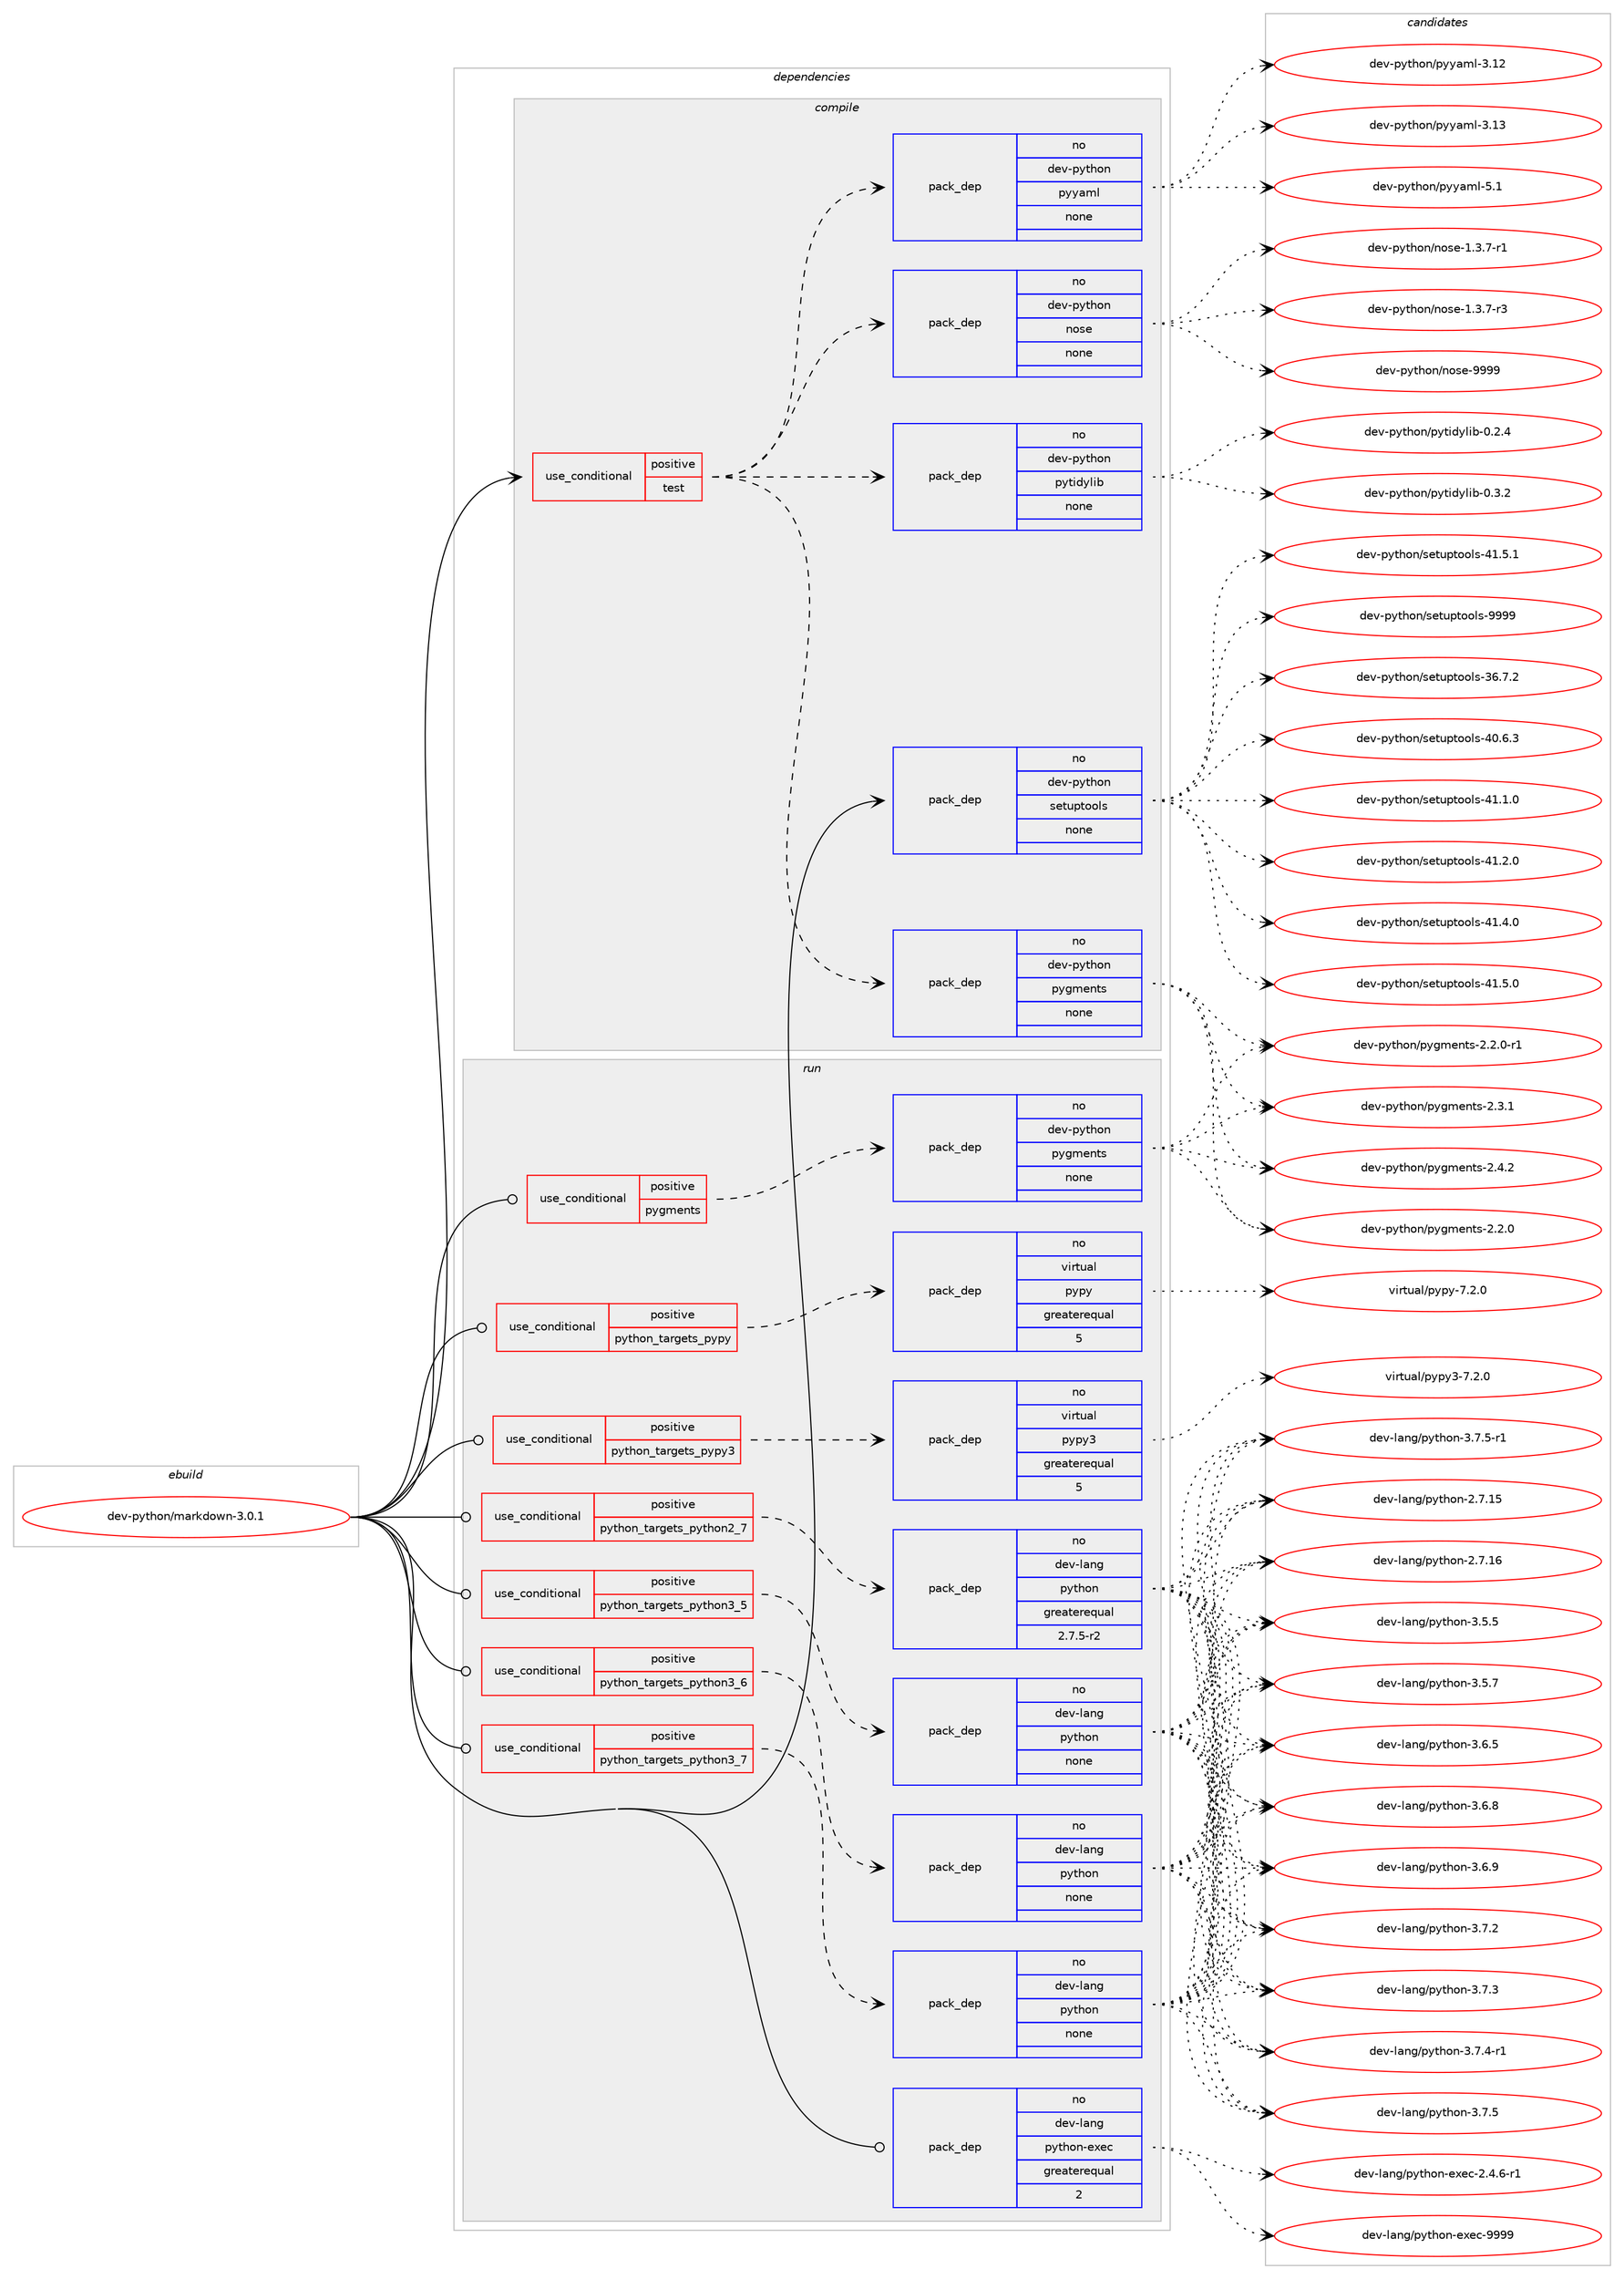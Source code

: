 digraph prolog {

# *************
# Graph options
# *************

newrank=true;
concentrate=true;
compound=true;
graph [rankdir=LR,fontname=Helvetica,fontsize=10,ranksep=1.5];#, ranksep=2.5, nodesep=0.2];
edge  [arrowhead=vee];
node  [fontname=Helvetica,fontsize=10];

# **********
# The ebuild
# **********

subgraph cluster_leftcol {
color=gray;
rank=same;
label=<<i>ebuild</i>>;
id [label="dev-python/markdown-3.0.1", color=red, width=4, href="../dev-python/markdown-3.0.1.svg"];
}

# ****************
# The dependencies
# ****************

subgraph cluster_midcol {
color=gray;
label=<<i>dependencies</i>>;
subgraph cluster_compile {
fillcolor="#eeeeee";
style=filled;
label=<<i>compile</i>>;
subgraph cond142319 {
dependency613965 [label=<<TABLE BORDER="0" CELLBORDER="1" CELLSPACING="0" CELLPADDING="4"><TR><TD ROWSPAN="3" CELLPADDING="10">use_conditional</TD></TR><TR><TD>positive</TD></TR><TR><TD>test</TD></TR></TABLE>>, shape=none, color=red];
subgraph pack459842 {
dependency613966 [label=<<TABLE BORDER="0" CELLBORDER="1" CELLSPACING="0" CELLPADDING="4" WIDTH="220"><TR><TD ROWSPAN="6" CELLPADDING="30">pack_dep</TD></TR><TR><TD WIDTH="110">no</TD></TR><TR><TD>dev-python</TD></TR><TR><TD>nose</TD></TR><TR><TD>none</TD></TR><TR><TD></TD></TR></TABLE>>, shape=none, color=blue];
}
dependency613965:e -> dependency613966:w [weight=20,style="dashed",arrowhead="vee"];
subgraph pack459843 {
dependency613967 [label=<<TABLE BORDER="0" CELLBORDER="1" CELLSPACING="0" CELLPADDING="4" WIDTH="220"><TR><TD ROWSPAN="6" CELLPADDING="30">pack_dep</TD></TR><TR><TD WIDTH="110">no</TD></TR><TR><TD>dev-python</TD></TR><TR><TD>pyyaml</TD></TR><TR><TD>none</TD></TR><TR><TD></TD></TR></TABLE>>, shape=none, color=blue];
}
dependency613965:e -> dependency613967:w [weight=20,style="dashed",arrowhead="vee"];
subgraph pack459844 {
dependency613968 [label=<<TABLE BORDER="0" CELLBORDER="1" CELLSPACING="0" CELLPADDING="4" WIDTH="220"><TR><TD ROWSPAN="6" CELLPADDING="30">pack_dep</TD></TR><TR><TD WIDTH="110">no</TD></TR><TR><TD>dev-python</TD></TR><TR><TD>pygments</TD></TR><TR><TD>none</TD></TR><TR><TD></TD></TR></TABLE>>, shape=none, color=blue];
}
dependency613965:e -> dependency613968:w [weight=20,style="dashed",arrowhead="vee"];
subgraph pack459845 {
dependency613969 [label=<<TABLE BORDER="0" CELLBORDER="1" CELLSPACING="0" CELLPADDING="4" WIDTH="220"><TR><TD ROWSPAN="6" CELLPADDING="30">pack_dep</TD></TR><TR><TD WIDTH="110">no</TD></TR><TR><TD>dev-python</TD></TR><TR><TD>pytidylib</TD></TR><TR><TD>none</TD></TR><TR><TD></TD></TR></TABLE>>, shape=none, color=blue];
}
dependency613965:e -> dependency613969:w [weight=20,style="dashed",arrowhead="vee"];
}
id:e -> dependency613965:w [weight=20,style="solid",arrowhead="vee"];
subgraph pack459846 {
dependency613970 [label=<<TABLE BORDER="0" CELLBORDER="1" CELLSPACING="0" CELLPADDING="4" WIDTH="220"><TR><TD ROWSPAN="6" CELLPADDING="30">pack_dep</TD></TR><TR><TD WIDTH="110">no</TD></TR><TR><TD>dev-python</TD></TR><TR><TD>setuptools</TD></TR><TR><TD>none</TD></TR><TR><TD></TD></TR></TABLE>>, shape=none, color=blue];
}
id:e -> dependency613970:w [weight=20,style="solid",arrowhead="vee"];
}
subgraph cluster_compileandrun {
fillcolor="#eeeeee";
style=filled;
label=<<i>compile and run</i>>;
}
subgraph cluster_run {
fillcolor="#eeeeee";
style=filled;
label=<<i>run</i>>;
subgraph cond142320 {
dependency613971 [label=<<TABLE BORDER="0" CELLBORDER="1" CELLSPACING="0" CELLPADDING="4"><TR><TD ROWSPAN="3" CELLPADDING="10">use_conditional</TD></TR><TR><TD>positive</TD></TR><TR><TD>pygments</TD></TR></TABLE>>, shape=none, color=red];
subgraph pack459847 {
dependency613972 [label=<<TABLE BORDER="0" CELLBORDER="1" CELLSPACING="0" CELLPADDING="4" WIDTH="220"><TR><TD ROWSPAN="6" CELLPADDING="30">pack_dep</TD></TR><TR><TD WIDTH="110">no</TD></TR><TR><TD>dev-python</TD></TR><TR><TD>pygments</TD></TR><TR><TD>none</TD></TR><TR><TD></TD></TR></TABLE>>, shape=none, color=blue];
}
dependency613971:e -> dependency613972:w [weight=20,style="dashed",arrowhead="vee"];
}
id:e -> dependency613971:w [weight=20,style="solid",arrowhead="odot"];
subgraph cond142321 {
dependency613973 [label=<<TABLE BORDER="0" CELLBORDER="1" CELLSPACING="0" CELLPADDING="4"><TR><TD ROWSPAN="3" CELLPADDING="10">use_conditional</TD></TR><TR><TD>positive</TD></TR><TR><TD>python_targets_pypy</TD></TR></TABLE>>, shape=none, color=red];
subgraph pack459848 {
dependency613974 [label=<<TABLE BORDER="0" CELLBORDER="1" CELLSPACING="0" CELLPADDING="4" WIDTH="220"><TR><TD ROWSPAN="6" CELLPADDING="30">pack_dep</TD></TR><TR><TD WIDTH="110">no</TD></TR><TR><TD>virtual</TD></TR><TR><TD>pypy</TD></TR><TR><TD>greaterequal</TD></TR><TR><TD>5</TD></TR></TABLE>>, shape=none, color=blue];
}
dependency613973:e -> dependency613974:w [weight=20,style="dashed",arrowhead="vee"];
}
id:e -> dependency613973:w [weight=20,style="solid",arrowhead="odot"];
subgraph cond142322 {
dependency613975 [label=<<TABLE BORDER="0" CELLBORDER="1" CELLSPACING="0" CELLPADDING="4"><TR><TD ROWSPAN="3" CELLPADDING="10">use_conditional</TD></TR><TR><TD>positive</TD></TR><TR><TD>python_targets_pypy3</TD></TR></TABLE>>, shape=none, color=red];
subgraph pack459849 {
dependency613976 [label=<<TABLE BORDER="0" CELLBORDER="1" CELLSPACING="0" CELLPADDING="4" WIDTH="220"><TR><TD ROWSPAN="6" CELLPADDING="30">pack_dep</TD></TR><TR><TD WIDTH="110">no</TD></TR><TR><TD>virtual</TD></TR><TR><TD>pypy3</TD></TR><TR><TD>greaterequal</TD></TR><TR><TD>5</TD></TR></TABLE>>, shape=none, color=blue];
}
dependency613975:e -> dependency613976:w [weight=20,style="dashed",arrowhead="vee"];
}
id:e -> dependency613975:w [weight=20,style="solid",arrowhead="odot"];
subgraph cond142323 {
dependency613977 [label=<<TABLE BORDER="0" CELLBORDER="1" CELLSPACING="0" CELLPADDING="4"><TR><TD ROWSPAN="3" CELLPADDING="10">use_conditional</TD></TR><TR><TD>positive</TD></TR><TR><TD>python_targets_python2_7</TD></TR></TABLE>>, shape=none, color=red];
subgraph pack459850 {
dependency613978 [label=<<TABLE BORDER="0" CELLBORDER="1" CELLSPACING="0" CELLPADDING="4" WIDTH="220"><TR><TD ROWSPAN="6" CELLPADDING="30">pack_dep</TD></TR><TR><TD WIDTH="110">no</TD></TR><TR><TD>dev-lang</TD></TR><TR><TD>python</TD></TR><TR><TD>greaterequal</TD></TR><TR><TD>2.7.5-r2</TD></TR></TABLE>>, shape=none, color=blue];
}
dependency613977:e -> dependency613978:w [weight=20,style="dashed",arrowhead="vee"];
}
id:e -> dependency613977:w [weight=20,style="solid",arrowhead="odot"];
subgraph cond142324 {
dependency613979 [label=<<TABLE BORDER="0" CELLBORDER="1" CELLSPACING="0" CELLPADDING="4"><TR><TD ROWSPAN="3" CELLPADDING="10">use_conditional</TD></TR><TR><TD>positive</TD></TR><TR><TD>python_targets_python3_5</TD></TR></TABLE>>, shape=none, color=red];
subgraph pack459851 {
dependency613980 [label=<<TABLE BORDER="0" CELLBORDER="1" CELLSPACING="0" CELLPADDING="4" WIDTH="220"><TR><TD ROWSPAN="6" CELLPADDING="30">pack_dep</TD></TR><TR><TD WIDTH="110">no</TD></TR><TR><TD>dev-lang</TD></TR><TR><TD>python</TD></TR><TR><TD>none</TD></TR><TR><TD></TD></TR></TABLE>>, shape=none, color=blue];
}
dependency613979:e -> dependency613980:w [weight=20,style="dashed",arrowhead="vee"];
}
id:e -> dependency613979:w [weight=20,style="solid",arrowhead="odot"];
subgraph cond142325 {
dependency613981 [label=<<TABLE BORDER="0" CELLBORDER="1" CELLSPACING="0" CELLPADDING="4"><TR><TD ROWSPAN="3" CELLPADDING="10">use_conditional</TD></TR><TR><TD>positive</TD></TR><TR><TD>python_targets_python3_6</TD></TR></TABLE>>, shape=none, color=red];
subgraph pack459852 {
dependency613982 [label=<<TABLE BORDER="0" CELLBORDER="1" CELLSPACING="0" CELLPADDING="4" WIDTH="220"><TR><TD ROWSPAN="6" CELLPADDING="30">pack_dep</TD></TR><TR><TD WIDTH="110">no</TD></TR><TR><TD>dev-lang</TD></TR><TR><TD>python</TD></TR><TR><TD>none</TD></TR><TR><TD></TD></TR></TABLE>>, shape=none, color=blue];
}
dependency613981:e -> dependency613982:w [weight=20,style="dashed",arrowhead="vee"];
}
id:e -> dependency613981:w [weight=20,style="solid",arrowhead="odot"];
subgraph cond142326 {
dependency613983 [label=<<TABLE BORDER="0" CELLBORDER="1" CELLSPACING="0" CELLPADDING="4"><TR><TD ROWSPAN="3" CELLPADDING="10">use_conditional</TD></TR><TR><TD>positive</TD></TR><TR><TD>python_targets_python3_7</TD></TR></TABLE>>, shape=none, color=red];
subgraph pack459853 {
dependency613984 [label=<<TABLE BORDER="0" CELLBORDER="1" CELLSPACING="0" CELLPADDING="4" WIDTH="220"><TR><TD ROWSPAN="6" CELLPADDING="30">pack_dep</TD></TR><TR><TD WIDTH="110">no</TD></TR><TR><TD>dev-lang</TD></TR><TR><TD>python</TD></TR><TR><TD>none</TD></TR><TR><TD></TD></TR></TABLE>>, shape=none, color=blue];
}
dependency613983:e -> dependency613984:w [weight=20,style="dashed",arrowhead="vee"];
}
id:e -> dependency613983:w [weight=20,style="solid",arrowhead="odot"];
subgraph pack459854 {
dependency613985 [label=<<TABLE BORDER="0" CELLBORDER="1" CELLSPACING="0" CELLPADDING="4" WIDTH="220"><TR><TD ROWSPAN="6" CELLPADDING="30">pack_dep</TD></TR><TR><TD WIDTH="110">no</TD></TR><TR><TD>dev-lang</TD></TR><TR><TD>python-exec</TD></TR><TR><TD>greaterequal</TD></TR><TR><TD>2</TD></TR></TABLE>>, shape=none, color=blue];
}
id:e -> dependency613985:w [weight=20,style="solid",arrowhead="odot"];
}
}

# **************
# The candidates
# **************

subgraph cluster_choices {
rank=same;
color=gray;
label=<<i>candidates</i>>;

subgraph choice459842 {
color=black;
nodesep=1;
choice10010111845112121116104111110471101111151014549465146554511449 [label="dev-python/nose-1.3.7-r1", color=red, width=4,href="../dev-python/nose-1.3.7-r1.svg"];
choice10010111845112121116104111110471101111151014549465146554511451 [label="dev-python/nose-1.3.7-r3", color=red, width=4,href="../dev-python/nose-1.3.7-r3.svg"];
choice10010111845112121116104111110471101111151014557575757 [label="dev-python/nose-9999", color=red, width=4,href="../dev-python/nose-9999.svg"];
dependency613966:e -> choice10010111845112121116104111110471101111151014549465146554511449:w [style=dotted,weight="100"];
dependency613966:e -> choice10010111845112121116104111110471101111151014549465146554511451:w [style=dotted,weight="100"];
dependency613966:e -> choice10010111845112121116104111110471101111151014557575757:w [style=dotted,weight="100"];
}
subgraph choice459843 {
color=black;
nodesep=1;
choice1001011184511212111610411111047112121121971091084551464950 [label="dev-python/pyyaml-3.12", color=red, width=4,href="../dev-python/pyyaml-3.12.svg"];
choice1001011184511212111610411111047112121121971091084551464951 [label="dev-python/pyyaml-3.13", color=red, width=4,href="../dev-python/pyyaml-3.13.svg"];
choice10010111845112121116104111110471121211219710910845534649 [label="dev-python/pyyaml-5.1", color=red, width=4,href="../dev-python/pyyaml-5.1.svg"];
dependency613967:e -> choice1001011184511212111610411111047112121121971091084551464950:w [style=dotted,weight="100"];
dependency613967:e -> choice1001011184511212111610411111047112121121971091084551464951:w [style=dotted,weight="100"];
dependency613967:e -> choice10010111845112121116104111110471121211219710910845534649:w [style=dotted,weight="100"];
}
subgraph choice459844 {
color=black;
nodesep=1;
choice1001011184511212111610411111047112121103109101110116115455046504648 [label="dev-python/pygments-2.2.0", color=red, width=4,href="../dev-python/pygments-2.2.0.svg"];
choice10010111845112121116104111110471121211031091011101161154550465046484511449 [label="dev-python/pygments-2.2.0-r1", color=red, width=4,href="../dev-python/pygments-2.2.0-r1.svg"];
choice1001011184511212111610411111047112121103109101110116115455046514649 [label="dev-python/pygments-2.3.1", color=red, width=4,href="../dev-python/pygments-2.3.1.svg"];
choice1001011184511212111610411111047112121103109101110116115455046524650 [label="dev-python/pygments-2.4.2", color=red, width=4,href="../dev-python/pygments-2.4.2.svg"];
dependency613968:e -> choice1001011184511212111610411111047112121103109101110116115455046504648:w [style=dotted,weight="100"];
dependency613968:e -> choice10010111845112121116104111110471121211031091011101161154550465046484511449:w [style=dotted,weight="100"];
dependency613968:e -> choice1001011184511212111610411111047112121103109101110116115455046514649:w [style=dotted,weight="100"];
dependency613968:e -> choice1001011184511212111610411111047112121103109101110116115455046524650:w [style=dotted,weight="100"];
}
subgraph choice459845 {
color=black;
nodesep=1;
choice100101118451121211161041111104711212111610510012110810598454846504652 [label="dev-python/pytidylib-0.2.4", color=red, width=4,href="../dev-python/pytidylib-0.2.4.svg"];
choice100101118451121211161041111104711212111610510012110810598454846514650 [label="dev-python/pytidylib-0.3.2", color=red, width=4,href="../dev-python/pytidylib-0.3.2.svg"];
dependency613969:e -> choice100101118451121211161041111104711212111610510012110810598454846504652:w [style=dotted,weight="100"];
dependency613969:e -> choice100101118451121211161041111104711212111610510012110810598454846514650:w [style=dotted,weight="100"];
}
subgraph choice459846 {
color=black;
nodesep=1;
choice100101118451121211161041111104711510111611711211611111110811545515446554650 [label="dev-python/setuptools-36.7.2", color=red, width=4,href="../dev-python/setuptools-36.7.2.svg"];
choice100101118451121211161041111104711510111611711211611111110811545524846544651 [label="dev-python/setuptools-40.6.3", color=red, width=4,href="../dev-python/setuptools-40.6.3.svg"];
choice100101118451121211161041111104711510111611711211611111110811545524946494648 [label="dev-python/setuptools-41.1.0", color=red, width=4,href="../dev-python/setuptools-41.1.0.svg"];
choice100101118451121211161041111104711510111611711211611111110811545524946504648 [label="dev-python/setuptools-41.2.0", color=red, width=4,href="../dev-python/setuptools-41.2.0.svg"];
choice100101118451121211161041111104711510111611711211611111110811545524946524648 [label="dev-python/setuptools-41.4.0", color=red, width=4,href="../dev-python/setuptools-41.4.0.svg"];
choice100101118451121211161041111104711510111611711211611111110811545524946534648 [label="dev-python/setuptools-41.5.0", color=red, width=4,href="../dev-python/setuptools-41.5.0.svg"];
choice100101118451121211161041111104711510111611711211611111110811545524946534649 [label="dev-python/setuptools-41.5.1", color=red, width=4,href="../dev-python/setuptools-41.5.1.svg"];
choice10010111845112121116104111110471151011161171121161111111081154557575757 [label="dev-python/setuptools-9999", color=red, width=4,href="../dev-python/setuptools-9999.svg"];
dependency613970:e -> choice100101118451121211161041111104711510111611711211611111110811545515446554650:w [style=dotted,weight="100"];
dependency613970:e -> choice100101118451121211161041111104711510111611711211611111110811545524846544651:w [style=dotted,weight="100"];
dependency613970:e -> choice100101118451121211161041111104711510111611711211611111110811545524946494648:w [style=dotted,weight="100"];
dependency613970:e -> choice100101118451121211161041111104711510111611711211611111110811545524946504648:w [style=dotted,weight="100"];
dependency613970:e -> choice100101118451121211161041111104711510111611711211611111110811545524946524648:w [style=dotted,weight="100"];
dependency613970:e -> choice100101118451121211161041111104711510111611711211611111110811545524946534648:w [style=dotted,weight="100"];
dependency613970:e -> choice100101118451121211161041111104711510111611711211611111110811545524946534649:w [style=dotted,weight="100"];
dependency613970:e -> choice10010111845112121116104111110471151011161171121161111111081154557575757:w [style=dotted,weight="100"];
}
subgraph choice459847 {
color=black;
nodesep=1;
choice1001011184511212111610411111047112121103109101110116115455046504648 [label="dev-python/pygments-2.2.0", color=red, width=4,href="../dev-python/pygments-2.2.0.svg"];
choice10010111845112121116104111110471121211031091011101161154550465046484511449 [label="dev-python/pygments-2.2.0-r1", color=red, width=4,href="../dev-python/pygments-2.2.0-r1.svg"];
choice1001011184511212111610411111047112121103109101110116115455046514649 [label="dev-python/pygments-2.3.1", color=red, width=4,href="../dev-python/pygments-2.3.1.svg"];
choice1001011184511212111610411111047112121103109101110116115455046524650 [label="dev-python/pygments-2.4.2", color=red, width=4,href="../dev-python/pygments-2.4.2.svg"];
dependency613972:e -> choice1001011184511212111610411111047112121103109101110116115455046504648:w [style=dotted,weight="100"];
dependency613972:e -> choice10010111845112121116104111110471121211031091011101161154550465046484511449:w [style=dotted,weight="100"];
dependency613972:e -> choice1001011184511212111610411111047112121103109101110116115455046514649:w [style=dotted,weight="100"];
dependency613972:e -> choice1001011184511212111610411111047112121103109101110116115455046524650:w [style=dotted,weight="100"];
}
subgraph choice459848 {
color=black;
nodesep=1;
choice1181051141161179710847112121112121455546504648 [label="virtual/pypy-7.2.0", color=red, width=4,href="../virtual/pypy-7.2.0.svg"];
dependency613974:e -> choice1181051141161179710847112121112121455546504648:w [style=dotted,weight="100"];
}
subgraph choice459849 {
color=black;
nodesep=1;
choice118105114116117971084711212111212151455546504648 [label="virtual/pypy3-7.2.0", color=red, width=4,href="../virtual/pypy3-7.2.0.svg"];
dependency613976:e -> choice118105114116117971084711212111212151455546504648:w [style=dotted,weight="100"];
}
subgraph choice459850 {
color=black;
nodesep=1;
choice10010111845108971101034711212111610411111045504655464953 [label="dev-lang/python-2.7.15", color=red, width=4,href="../dev-lang/python-2.7.15.svg"];
choice10010111845108971101034711212111610411111045504655464954 [label="dev-lang/python-2.7.16", color=red, width=4,href="../dev-lang/python-2.7.16.svg"];
choice100101118451089711010347112121116104111110455146534653 [label="dev-lang/python-3.5.5", color=red, width=4,href="../dev-lang/python-3.5.5.svg"];
choice100101118451089711010347112121116104111110455146534655 [label="dev-lang/python-3.5.7", color=red, width=4,href="../dev-lang/python-3.5.7.svg"];
choice100101118451089711010347112121116104111110455146544653 [label="dev-lang/python-3.6.5", color=red, width=4,href="../dev-lang/python-3.6.5.svg"];
choice100101118451089711010347112121116104111110455146544656 [label="dev-lang/python-3.6.8", color=red, width=4,href="../dev-lang/python-3.6.8.svg"];
choice100101118451089711010347112121116104111110455146544657 [label="dev-lang/python-3.6.9", color=red, width=4,href="../dev-lang/python-3.6.9.svg"];
choice100101118451089711010347112121116104111110455146554650 [label="dev-lang/python-3.7.2", color=red, width=4,href="../dev-lang/python-3.7.2.svg"];
choice100101118451089711010347112121116104111110455146554651 [label="dev-lang/python-3.7.3", color=red, width=4,href="../dev-lang/python-3.7.3.svg"];
choice1001011184510897110103471121211161041111104551465546524511449 [label="dev-lang/python-3.7.4-r1", color=red, width=4,href="../dev-lang/python-3.7.4-r1.svg"];
choice100101118451089711010347112121116104111110455146554653 [label="dev-lang/python-3.7.5", color=red, width=4,href="../dev-lang/python-3.7.5.svg"];
choice1001011184510897110103471121211161041111104551465546534511449 [label="dev-lang/python-3.7.5-r1", color=red, width=4,href="../dev-lang/python-3.7.5-r1.svg"];
dependency613978:e -> choice10010111845108971101034711212111610411111045504655464953:w [style=dotted,weight="100"];
dependency613978:e -> choice10010111845108971101034711212111610411111045504655464954:w [style=dotted,weight="100"];
dependency613978:e -> choice100101118451089711010347112121116104111110455146534653:w [style=dotted,weight="100"];
dependency613978:e -> choice100101118451089711010347112121116104111110455146534655:w [style=dotted,weight="100"];
dependency613978:e -> choice100101118451089711010347112121116104111110455146544653:w [style=dotted,weight="100"];
dependency613978:e -> choice100101118451089711010347112121116104111110455146544656:w [style=dotted,weight="100"];
dependency613978:e -> choice100101118451089711010347112121116104111110455146544657:w [style=dotted,weight="100"];
dependency613978:e -> choice100101118451089711010347112121116104111110455146554650:w [style=dotted,weight="100"];
dependency613978:e -> choice100101118451089711010347112121116104111110455146554651:w [style=dotted,weight="100"];
dependency613978:e -> choice1001011184510897110103471121211161041111104551465546524511449:w [style=dotted,weight="100"];
dependency613978:e -> choice100101118451089711010347112121116104111110455146554653:w [style=dotted,weight="100"];
dependency613978:e -> choice1001011184510897110103471121211161041111104551465546534511449:w [style=dotted,weight="100"];
}
subgraph choice459851 {
color=black;
nodesep=1;
choice10010111845108971101034711212111610411111045504655464953 [label="dev-lang/python-2.7.15", color=red, width=4,href="../dev-lang/python-2.7.15.svg"];
choice10010111845108971101034711212111610411111045504655464954 [label="dev-lang/python-2.7.16", color=red, width=4,href="../dev-lang/python-2.7.16.svg"];
choice100101118451089711010347112121116104111110455146534653 [label="dev-lang/python-3.5.5", color=red, width=4,href="../dev-lang/python-3.5.5.svg"];
choice100101118451089711010347112121116104111110455146534655 [label="dev-lang/python-3.5.7", color=red, width=4,href="../dev-lang/python-3.5.7.svg"];
choice100101118451089711010347112121116104111110455146544653 [label="dev-lang/python-3.6.5", color=red, width=4,href="../dev-lang/python-3.6.5.svg"];
choice100101118451089711010347112121116104111110455146544656 [label="dev-lang/python-3.6.8", color=red, width=4,href="../dev-lang/python-3.6.8.svg"];
choice100101118451089711010347112121116104111110455146544657 [label="dev-lang/python-3.6.9", color=red, width=4,href="../dev-lang/python-3.6.9.svg"];
choice100101118451089711010347112121116104111110455146554650 [label="dev-lang/python-3.7.2", color=red, width=4,href="../dev-lang/python-3.7.2.svg"];
choice100101118451089711010347112121116104111110455146554651 [label="dev-lang/python-3.7.3", color=red, width=4,href="../dev-lang/python-3.7.3.svg"];
choice1001011184510897110103471121211161041111104551465546524511449 [label="dev-lang/python-3.7.4-r1", color=red, width=4,href="../dev-lang/python-3.7.4-r1.svg"];
choice100101118451089711010347112121116104111110455146554653 [label="dev-lang/python-3.7.5", color=red, width=4,href="../dev-lang/python-3.7.5.svg"];
choice1001011184510897110103471121211161041111104551465546534511449 [label="dev-lang/python-3.7.5-r1", color=red, width=4,href="../dev-lang/python-3.7.5-r1.svg"];
dependency613980:e -> choice10010111845108971101034711212111610411111045504655464953:w [style=dotted,weight="100"];
dependency613980:e -> choice10010111845108971101034711212111610411111045504655464954:w [style=dotted,weight="100"];
dependency613980:e -> choice100101118451089711010347112121116104111110455146534653:w [style=dotted,weight="100"];
dependency613980:e -> choice100101118451089711010347112121116104111110455146534655:w [style=dotted,weight="100"];
dependency613980:e -> choice100101118451089711010347112121116104111110455146544653:w [style=dotted,weight="100"];
dependency613980:e -> choice100101118451089711010347112121116104111110455146544656:w [style=dotted,weight="100"];
dependency613980:e -> choice100101118451089711010347112121116104111110455146544657:w [style=dotted,weight="100"];
dependency613980:e -> choice100101118451089711010347112121116104111110455146554650:w [style=dotted,weight="100"];
dependency613980:e -> choice100101118451089711010347112121116104111110455146554651:w [style=dotted,weight="100"];
dependency613980:e -> choice1001011184510897110103471121211161041111104551465546524511449:w [style=dotted,weight="100"];
dependency613980:e -> choice100101118451089711010347112121116104111110455146554653:w [style=dotted,weight="100"];
dependency613980:e -> choice1001011184510897110103471121211161041111104551465546534511449:w [style=dotted,weight="100"];
}
subgraph choice459852 {
color=black;
nodesep=1;
choice10010111845108971101034711212111610411111045504655464953 [label="dev-lang/python-2.7.15", color=red, width=4,href="../dev-lang/python-2.7.15.svg"];
choice10010111845108971101034711212111610411111045504655464954 [label="dev-lang/python-2.7.16", color=red, width=4,href="../dev-lang/python-2.7.16.svg"];
choice100101118451089711010347112121116104111110455146534653 [label="dev-lang/python-3.5.5", color=red, width=4,href="../dev-lang/python-3.5.5.svg"];
choice100101118451089711010347112121116104111110455146534655 [label="dev-lang/python-3.5.7", color=red, width=4,href="../dev-lang/python-3.5.7.svg"];
choice100101118451089711010347112121116104111110455146544653 [label="dev-lang/python-3.6.5", color=red, width=4,href="../dev-lang/python-3.6.5.svg"];
choice100101118451089711010347112121116104111110455146544656 [label="dev-lang/python-3.6.8", color=red, width=4,href="../dev-lang/python-3.6.8.svg"];
choice100101118451089711010347112121116104111110455146544657 [label="dev-lang/python-3.6.9", color=red, width=4,href="../dev-lang/python-3.6.9.svg"];
choice100101118451089711010347112121116104111110455146554650 [label="dev-lang/python-3.7.2", color=red, width=4,href="../dev-lang/python-3.7.2.svg"];
choice100101118451089711010347112121116104111110455146554651 [label="dev-lang/python-3.7.3", color=red, width=4,href="../dev-lang/python-3.7.3.svg"];
choice1001011184510897110103471121211161041111104551465546524511449 [label="dev-lang/python-3.7.4-r1", color=red, width=4,href="../dev-lang/python-3.7.4-r1.svg"];
choice100101118451089711010347112121116104111110455146554653 [label="dev-lang/python-3.7.5", color=red, width=4,href="../dev-lang/python-3.7.5.svg"];
choice1001011184510897110103471121211161041111104551465546534511449 [label="dev-lang/python-3.7.5-r1", color=red, width=4,href="../dev-lang/python-3.7.5-r1.svg"];
dependency613982:e -> choice10010111845108971101034711212111610411111045504655464953:w [style=dotted,weight="100"];
dependency613982:e -> choice10010111845108971101034711212111610411111045504655464954:w [style=dotted,weight="100"];
dependency613982:e -> choice100101118451089711010347112121116104111110455146534653:w [style=dotted,weight="100"];
dependency613982:e -> choice100101118451089711010347112121116104111110455146534655:w [style=dotted,weight="100"];
dependency613982:e -> choice100101118451089711010347112121116104111110455146544653:w [style=dotted,weight="100"];
dependency613982:e -> choice100101118451089711010347112121116104111110455146544656:w [style=dotted,weight="100"];
dependency613982:e -> choice100101118451089711010347112121116104111110455146544657:w [style=dotted,weight="100"];
dependency613982:e -> choice100101118451089711010347112121116104111110455146554650:w [style=dotted,weight="100"];
dependency613982:e -> choice100101118451089711010347112121116104111110455146554651:w [style=dotted,weight="100"];
dependency613982:e -> choice1001011184510897110103471121211161041111104551465546524511449:w [style=dotted,weight="100"];
dependency613982:e -> choice100101118451089711010347112121116104111110455146554653:w [style=dotted,weight="100"];
dependency613982:e -> choice1001011184510897110103471121211161041111104551465546534511449:w [style=dotted,weight="100"];
}
subgraph choice459853 {
color=black;
nodesep=1;
choice10010111845108971101034711212111610411111045504655464953 [label="dev-lang/python-2.7.15", color=red, width=4,href="../dev-lang/python-2.7.15.svg"];
choice10010111845108971101034711212111610411111045504655464954 [label="dev-lang/python-2.7.16", color=red, width=4,href="../dev-lang/python-2.7.16.svg"];
choice100101118451089711010347112121116104111110455146534653 [label="dev-lang/python-3.5.5", color=red, width=4,href="../dev-lang/python-3.5.5.svg"];
choice100101118451089711010347112121116104111110455146534655 [label="dev-lang/python-3.5.7", color=red, width=4,href="../dev-lang/python-3.5.7.svg"];
choice100101118451089711010347112121116104111110455146544653 [label="dev-lang/python-3.6.5", color=red, width=4,href="../dev-lang/python-3.6.5.svg"];
choice100101118451089711010347112121116104111110455146544656 [label="dev-lang/python-3.6.8", color=red, width=4,href="../dev-lang/python-3.6.8.svg"];
choice100101118451089711010347112121116104111110455146544657 [label="dev-lang/python-3.6.9", color=red, width=4,href="../dev-lang/python-3.6.9.svg"];
choice100101118451089711010347112121116104111110455146554650 [label="dev-lang/python-3.7.2", color=red, width=4,href="../dev-lang/python-3.7.2.svg"];
choice100101118451089711010347112121116104111110455146554651 [label="dev-lang/python-3.7.3", color=red, width=4,href="../dev-lang/python-3.7.3.svg"];
choice1001011184510897110103471121211161041111104551465546524511449 [label="dev-lang/python-3.7.4-r1", color=red, width=4,href="../dev-lang/python-3.7.4-r1.svg"];
choice100101118451089711010347112121116104111110455146554653 [label="dev-lang/python-3.7.5", color=red, width=4,href="../dev-lang/python-3.7.5.svg"];
choice1001011184510897110103471121211161041111104551465546534511449 [label="dev-lang/python-3.7.5-r1", color=red, width=4,href="../dev-lang/python-3.7.5-r1.svg"];
dependency613984:e -> choice10010111845108971101034711212111610411111045504655464953:w [style=dotted,weight="100"];
dependency613984:e -> choice10010111845108971101034711212111610411111045504655464954:w [style=dotted,weight="100"];
dependency613984:e -> choice100101118451089711010347112121116104111110455146534653:w [style=dotted,weight="100"];
dependency613984:e -> choice100101118451089711010347112121116104111110455146534655:w [style=dotted,weight="100"];
dependency613984:e -> choice100101118451089711010347112121116104111110455146544653:w [style=dotted,weight="100"];
dependency613984:e -> choice100101118451089711010347112121116104111110455146544656:w [style=dotted,weight="100"];
dependency613984:e -> choice100101118451089711010347112121116104111110455146544657:w [style=dotted,weight="100"];
dependency613984:e -> choice100101118451089711010347112121116104111110455146554650:w [style=dotted,weight="100"];
dependency613984:e -> choice100101118451089711010347112121116104111110455146554651:w [style=dotted,weight="100"];
dependency613984:e -> choice1001011184510897110103471121211161041111104551465546524511449:w [style=dotted,weight="100"];
dependency613984:e -> choice100101118451089711010347112121116104111110455146554653:w [style=dotted,weight="100"];
dependency613984:e -> choice1001011184510897110103471121211161041111104551465546534511449:w [style=dotted,weight="100"];
}
subgraph choice459854 {
color=black;
nodesep=1;
choice10010111845108971101034711212111610411111045101120101994550465246544511449 [label="dev-lang/python-exec-2.4.6-r1", color=red, width=4,href="../dev-lang/python-exec-2.4.6-r1.svg"];
choice10010111845108971101034711212111610411111045101120101994557575757 [label="dev-lang/python-exec-9999", color=red, width=4,href="../dev-lang/python-exec-9999.svg"];
dependency613985:e -> choice10010111845108971101034711212111610411111045101120101994550465246544511449:w [style=dotted,weight="100"];
dependency613985:e -> choice10010111845108971101034711212111610411111045101120101994557575757:w [style=dotted,weight="100"];
}
}

}
